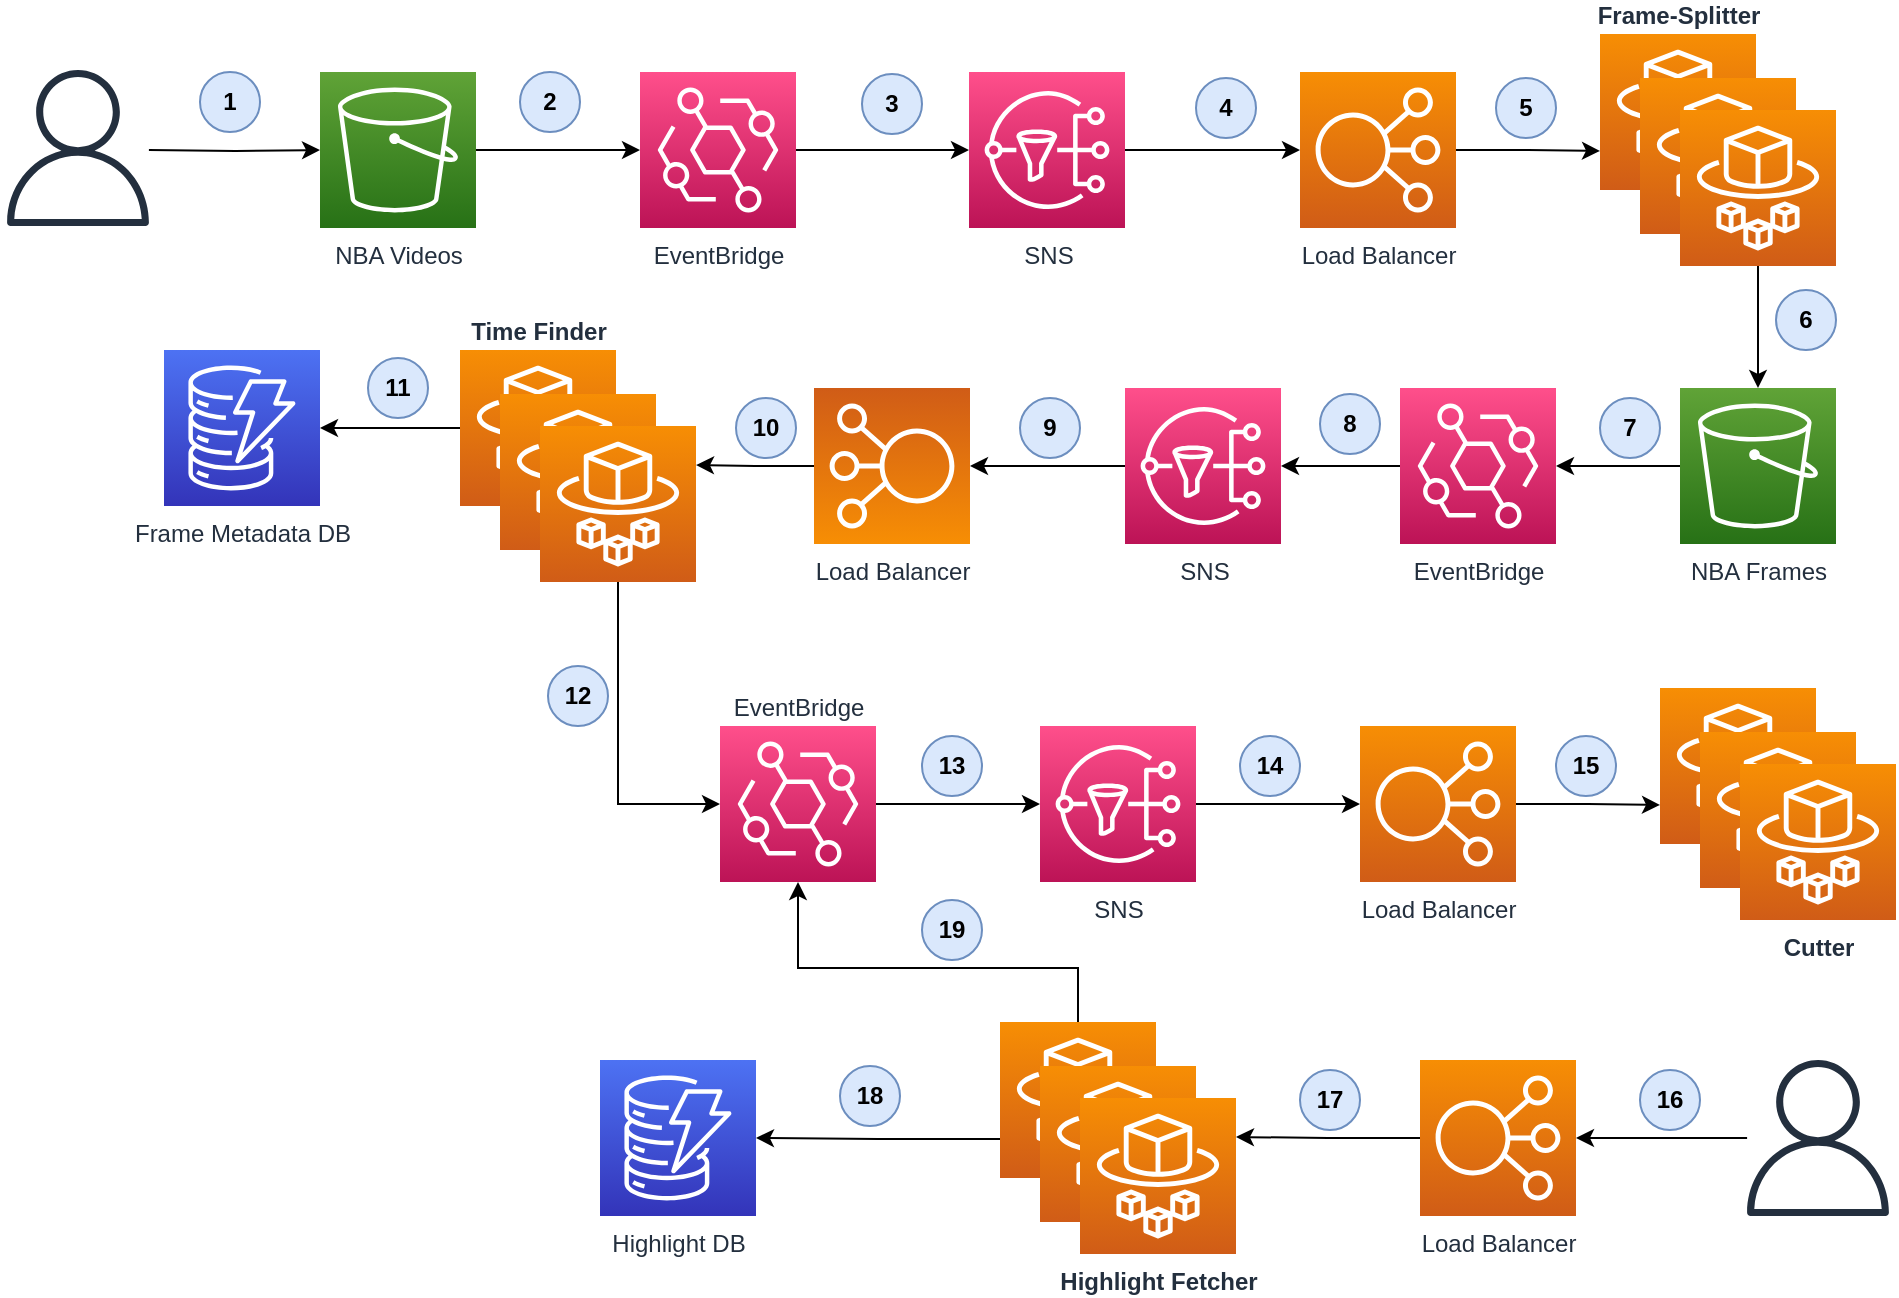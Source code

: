 <mxfile version="15.4.0" type="device"><diagram id="Ht1M8jgEwFfnCIfOTk4-" name="Page-1"><mxGraphModel dx="1086" dy="806" grid="1" gridSize="10" guides="1" tooltips="1" connect="1" arrows="1" fold="1" page="1" pageScale="1" pageWidth="1169" pageHeight="827" math="0" shadow="0"><root><mxCell id="0"/><mxCell id="1" parent="0"/><mxCell id="QrHGfayIJ2Q1uQ4Zjv9M-25" style="edgeStyle=orthogonalEdgeStyle;rounded=0;orthogonalLoop=1;jettySize=auto;html=1;" edge="1" parent="1" target="QrHGfayIJ2Q1uQ4Zjv9M-3"><mxGeometry relative="1" as="geometry"><mxPoint x="174.455" y="391" as="sourcePoint"/></mxGeometry></mxCell><mxCell id="QrHGfayIJ2Q1uQ4Zjv9M-2" value="" style="sketch=0;outlineConnect=0;fontColor=#232F3E;gradientColor=none;fillColor=#232F3E;strokeColor=none;dashed=0;verticalLabelPosition=bottom;verticalAlign=top;align=center;html=1;fontSize=12;fontStyle=0;aspect=fixed;pointerEvents=1;shape=mxgraph.aws4.user;" vertex="1" parent="1"><mxGeometry x="100" y="351" width="78" height="78" as="geometry"/></mxCell><mxCell id="QrHGfayIJ2Q1uQ4Zjv9M-26" style="edgeStyle=orthogonalEdgeStyle;rounded=0;orthogonalLoop=1;jettySize=auto;html=1;" edge="1" parent="1" source="QrHGfayIJ2Q1uQ4Zjv9M-3" target="QrHGfayIJ2Q1uQ4Zjv9M-4"><mxGeometry relative="1" as="geometry"/></mxCell><mxCell id="QrHGfayIJ2Q1uQ4Zjv9M-3" value="NBA Videos" style="sketch=0;points=[[0,0,0],[0.25,0,0],[0.5,0,0],[0.75,0,0],[1,0,0],[0,1,0],[0.25,1,0],[0.5,1,0],[0.75,1,0],[1,1,0],[0,0.25,0],[0,0.5,0],[0,0.75,0],[1,0.25,0],[1,0.5,0],[1,0.75,0]];outlineConnect=0;fontColor=#232F3E;gradientColor=#60A337;gradientDirection=north;fillColor=#277116;strokeColor=#ffffff;dashed=0;verticalLabelPosition=bottom;verticalAlign=top;align=center;html=1;fontSize=12;fontStyle=0;aspect=fixed;shape=mxgraph.aws4.resourceIcon;resIcon=mxgraph.aws4.s3;" vertex="1" parent="1"><mxGeometry x="260" y="352" width="78" height="78" as="geometry"/></mxCell><mxCell id="QrHGfayIJ2Q1uQ4Zjv9M-27" value="" style="edgeStyle=orthogonalEdgeStyle;rounded=0;orthogonalLoop=1;jettySize=auto;html=1;" edge="1" parent="1" source="QrHGfayIJ2Q1uQ4Zjv9M-4" target="QrHGfayIJ2Q1uQ4Zjv9M-5"><mxGeometry relative="1" as="geometry"/></mxCell><mxCell id="QrHGfayIJ2Q1uQ4Zjv9M-4" value="EventBridge" style="sketch=0;points=[[0,0,0],[0.25,0,0],[0.5,0,0],[0.75,0,0],[1,0,0],[0,1,0],[0.25,1,0],[0.5,1,0],[0.75,1,0],[1,1,0],[0,0.25,0],[0,0.5,0],[0,0.75,0],[1,0.25,0],[1,0.5,0],[1,0.75,0]];outlineConnect=0;fontColor=#232F3E;gradientColor=#FF4F8B;gradientDirection=north;fillColor=#BC1356;strokeColor=#ffffff;dashed=0;verticalLabelPosition=bottom;verticalAlign=top;align=center;html=1;fontSize=12;fontStyle=0;aspect=fixed;shape=mxgraph.aws4.resourceIcon;resIcon=mxgraph.aws4.eventbridge;" vertex="1" parent="1"><mxGeometry x="420" y="352" width="78" height="78" as="geometry"/></mxCell><mxCell id="QrHGfayIJ2Q1uQ4Zjv9M-28" style="edgeStyle=orthogonalEdgeStyle;rounded=0;orthogonalLoop=1;jettySize=auto;html=1;" edge="1" parent="1" source="QrHGfayIJ2Q1uQ4Zjv9M-5" target="QrHGfayIJ2Q1uQ4Zjv9M-12"><mxGeometry relative="1" as="geometry"/></mxCell><mxCell id="QrHGfayIJ2Q1uQ4Zjv9M-5" value="SNS" style="sketch=0;points=[[0,0,0],[0.25,0,0],[0.5,0,0],[0.75,0,0],[1,0,0],[0,1,0],[0.25,1,0],[0.5,1,0],[0.75,1,0],[1,1,0],[0,0.25,0],[0,0.5,0],[0,0.75,0],[1,0.25,0],[1,0.5,0],[1,0.75,0]];outlineConnect=0;fontColor=#232F3E;gradientColor=#FF4F8B;gradientDirection=north;fillColor=#BC1356;strokeColor=#ffffff;dashed=0;verticalLabelPosition=bottom;verticalAlign=top;align=center;html=1;fontSize=12;fontStyle=0;aspect=fixed;shape=mxgraph.aws4.resourceIcon;resIcon=mxgraph.aws4.sns;labelPosition=center;" vertex="1" parent="1"><mxGeometry x="584.5" y="352" width="78" height="78" as="geometry"/></mxCell><mxCell id="QrHGfayIJ2Q1uQ4Zjv9M-6" value="&lt;b&gt;Frame-Splitter&lt;/b&gt;" style="sketch=0;points=[[0,0,0],[0.25,0,0],[0.5,0,0],[0.75,0,0],[1,0,0],[0,1,0],[0.25,1,0],[0.5,1,0],[0.75,1,0],[1,1,0],[0,0.25,0],[0,0.5,0],[0,0.75,0],[1,0.25,0],[1,0.5,0],[1,0.75,0]];outlineConnect=0;fontColor=#232F3E;gradientColor=#F78E04;gradientDirection=north;fillColor=#D05C17;strokeColor=#ffffff;dashed=0;verticalLabelPosition=top;verticalAlign=bottom;align=center;html=1;fontSize=12;fontStyle=0;aspect=fixed;shape=mxgraph.aws4.resourceIcon;resIcon=mxgraph.aws4.fargate;labelPosition=center;" vertex="1" parent="1"><mxGeometry x="900" y="333" width="78" height="78" as="geometry"/></mxCell><mxCell id="QrHGfayIJ2Q1uQ4Zjv9M-7" value="" style="sketch=0;points=[[0,0,0],[0.25,0,0],[0.5,0,0],[0.75,0,0],[1,0,0],[0,1,0],[0.25,1,0],[0.5,1,0],[0.75,1,0],[1,1,0],[0,0.25,0],[0,0.5,0],[0,0.75,0],[1,0.25,0],[1,0.5,0],[1,0.75,0]];outlineConnect=0;fontColor=#232F3E;gradientColor=#F78E04;gradientDirection=north;fillColor=#D05C17;strokeColor=#ffffff;dashed=0;verticalLabelPosition=bottom;verticalAlign=top;align=center;html=1;fontSize=12;fontStyle=0;aspect=fixed;shape=mxgraph.aws4.resourceIcon;resIcon=mxgraph.aws4.fargate;" vertex="1" parent="1"><mxGeometry x="920" y="355" width="78" height="78" as="geometry"/></mxCell><mxCell id="QrHGfayIJ2Q1uQ4Zjv9M-15" style="edgeStyle=orthogonalEdgeStyle;rounded=0;orthogonalLoop=1;jettySize=auto;html=1;" edge="1" parent="1" source="QrHGfayIJ2Q1uQ4Zjv9M-8" target="QrHGfayIJ2Q1uQ4Zjv9M-14"><mxGeometry relative="1" as="geometry"/></mxCell><mxCell id="QrHGfayIJ2Q1uQ4Zjv9M-8" value="" style="sketch=0;points=[[0,0,0],[0.25,0,0],[0.5,0,0],[0.75,0,0],[1,0,0],[0,1,0],[0.25,1,0],[0.5,1,0],[0.75,1,0],[1,1,0],[0,0.25,0],[0,0.5,0],[0,0.75,0],[1,0.25,0],[1,0.5,0],[1,0.75,0]];outlineConnect=0;fontColor=#232F3E;gradientColor=#F78E04;gradientDirection=north;fillColor=#D05C17;strokeColor=#ffffff;dashed=0;verticalLabelPosition=bottom;verticalAlign=top;align=center;html=1;fontSize=12;fontStyle=0;aspect=fixed;shape=mxgraph.aws4.resourceIcon;resIcon=mxgraph.aws4.fargate;" vertex="1" parent="1"><mxGeometry x="940" y="371" width="78" height="78" as="geometry"/></mxCell><mxCell id="QrHGfayIJ2Q1uQ4Zjv9M-13" style="edgeStyle=orthogonalEdgeStyle;rounded=0;orthogonalLoop=1;jettySize=auto;html=1;entryX=0;entryY=0.75;entryDx=0;entryDy=0;entryPerimeter=0;" edge="1" parent="1" source="QrHGfayIJ2Q1uQ4Zjv9M-12" target="QrHGfayIJ2Q1uQ4Zjv9M-6"><mxGeometry relative="1" as="geometry"/></mxCell><mxCell id="QrHGfayIJ2Q1uQ4Zjv9M-12" value="Load Balancer" style="sketch=0;points=[[0,0,0],[0.25,0,0],[0.5,0,0],[0.75,0,0],[1,0,0],[0,1,0],[0.25,1,0],[0.5,1,0],[0.75,1,0],[1,1,0],[0,0.25,0],[0,0.5,0],[0,0.75,0],[1,0.25,0],[1,0.5,0],[1,0.75,0]];outlineConnect=0;fontColor=#232F3E;gradientColor=#F78E04;gradientDirection=north;fillColor=#D05C17;strokeColor=#ffffff;dashed=0;verticalLabelPosition=bottom;verticalAlign=top;align=center;html=1;fontSize=12;fontStyle=0;aspect=fixed;shape=mxgraph.aws4.resourceIcon;resIcon=mxgraph.aws4.elastic_load_balancing;" vertex="1" parent="1"><mxGeometry x="750" y="352" width="78" height="78" as="geometry"/></mxCell><mxCell id="QrHGfayIJ2Q1uQ4Zjv9M-31" style="edgeStyle=orthogonalEdgeStyle;rounded=0;orthogonalLoop=1;jettySize=auto;html=1;" edge="1" parent="1" source="QrHGfayIJ2Q1uQ4Zjv9M-14" target="QrHGfayIJ2Q1uQ4Zjv9M-16"><mxGeometry relative="1" as="geometry"/></mxCell><mxCell id="QrHGfayIJ2Q1uQ4Zjv9M-14" value="NBA Frames" style="sketch=0;points=[[0,0,0],[0.25,0,0],[0.5,0,0],[0.75,0,0],[1,0,0],[0,1,0],[0.25,1,0],[0.5,1,0],[0.75,1,0],[1,1,0],[0,0.25,0],[0,0.5,0],[0,0.75,0],[1,0.25,0],[1,0.5,0],[1,0.75,0]];outlineConnect=0;fontColor=#232F3E;gradientColor=#60A337;gradientDirection=north;fillColor=#277116;strokeColor=#ffffff;dashed=0;verticalLabelPosition=bottom;verticalAlign=top;align=center;html=1;fontSize=12;fontStyle=0;aspect=fixed;shape=mxgraph.aws4.resourceIcon;resIcon=mxgraph.aws4.s3;" vertex="1" parent="1"><mxGeometry x="940" y="510" width="78" height="78" as="geometry"/></mxCell><mxCell id="QrHGfayIJ2Q1uQ4Zjv9M-32" style="edgeStyle=orthogonalEdgeStyle;rounded=0;orthogonalLoop=1;jettySize=auto;html=1;entryX=1;entryY=0.5;entryDx=0;entryDy=0;entryPerimeter=0;" edge="1" parent="1" source="QrHGfayIJ2Q1uQ4Zjv9M-16" target="QrHGfayIJ2Q1uQ4Zjv9M-17"><mxGeometry relative="1" as="geometry"/></mxCell><mxCell id="QrHGfayIJ2Q1uQ4Zjv9M-16" value="EventBridge" style="sketch=0;points=[[0,0,0],[0.25,0,0],[0.5,0,0],[0.75,0,0],[1,0,0],[0,1,0],[0.25,1,0],[0.5,1,0],[0.75,1,0],[1,1,0],[0,0.25,0],[0,0.5,0],[0,0.75,0],[1,0.25,0],[1,0.5,0],[1,0.75,0]];outlineConnect=0;fontColor=#232F3E;gradientColor=#FF4F8B;gradientDirection=north;fillColor=#BC1356;strokeColor=#ffffff;dashed=0;verticalLabelPosition=bottom;verticalAlign=top;align=center;html=1;fontSize=12;fontStyle=0;aspect=fixed;shape=mxgraph.aws4.resourceIcon;resIcon=mxgraph.aws4.eventbridge;" vertex="1" parent="1"><mxGeometry x="800" y="510" width="78" height="78" as="geometry"/></mxCell><mxCell id="QrHGfayIJ2Q1uQ4Zjv9M-33" style="edgeStyle=orthogonalEdgeStyle;rounded=0;orthogonalLoop=1;jettySize=auto;html=1;" edge="1" parent="1" source="QrHGfayIJ2Q1uQ4Zjv9M-17" target="QrHGfayIJ2Q1uQ4Zjv9M-18"><mxGeometry relative="1" as="geometry"/></mxCell><mxCell id="QrHGfayIJ2Q1uQ4Zjv9M-17" value="SNS" style="sketch=0;points=[[0,0,0],[0.25,0,0],[0.5,0,0],[0.75,0,0],[1,0,0],[0,1,0],[0.25,1,0],[0.5,1,0],[0.75,1,0],[1,1,0],[0,0.25,0],[0,0.5,0],[0,0.75,0],[1,0.25,0],[1,0.5,0],[1,0.75,0]];outlineConnect=0;fontColor=#232F3E;gradientColor=#FF4F8B;gradientDirection=north;fillColor=#BC1356;strokeColor=#ffffff;dashed=0;verticalLabelPosition=bottom;verticalAlign=top;align=center;html=1;fontSize=12;fontStyle=0;aspect=fixed;shape=mxgraph.aws4.resourceIcon;resIcon=mxgraph.aws4.sns;labelPosition=center;" vertex="1" parent="1"><mxGeometry x="662.5" y="510" width="78" height="78" as="geometry"/></mxCell><mxCell id="QrHGfayIJ2Q1uQ4Zjv9M-24" style="edgeStyle=orthogonalEdgeStyle;rounded=0;orthogonalLoop=1;jettySize=auto;html=1;entryX=1;entryY=0.25;entryDx=0;entryDy=0;entryPerimeter=0;" edge="1" parent="1" source="QrHGfayIJ2Q1uQ4Zjv9M-18" target="QrHGfayIJ2Q1uQ4Zjv9M-23"><mxGeometry relative="1" as="geometry"/></mxCell><mxCell id="QrHGfayIJ2Q1uQ4Zjv9M-18" value="Load Balancer" style="sketch=0;points=[[0,0,0],[0.25,0,0],[0.5,0,0],[0.75,0,0],[1,0,0],[0,1,0],[0.25,1,0],[0.5,1,0],[0.75,1,0],[1,1,0],[0,0.25,0],[0,0.5,0],[0,0.75,0],[1,0.25,0],[1,0.5,0],[1,0.75,0]];outlineConnect=0;fontColor=#232F3E;gradientColor=#F78E04;gradientDirection=north;fillColor=#D05C17;strokeColor=#ffffff;dashed=0;verticalLabelPosition=bottom;verticalAlign=top;align=center;html=1;fontSize=12;fontStyle=0;aspect=fixed;shape=mxgraph.aws4.resourceIcon;resIcon=mxgraph.aws4.elastic_load_balancing;direction=west;" vertex="1" parent="1"><mxGeometry x="507" y="510" width="78" height="78" as="geometry"/></mxCell><mxCell id="QrHGfayIJ2Q1uQ4Zjv9M-30" style="edgeStyle=orthogonalEdgeStyle;rounded=0;orthogonalLoop=1;jettySize=auto;html=1;entryX=1;entryY=0.5;entryDx=0;entryDy=0;entryPerimeter=0;" edge="1" parent="1" source="QrHGfayIJ2Q1uQ4Zjv9M-21" target="QrHGfayIJ2Q1uQ4Zjv9M-29"><mxGeometry relative="1" as="geometry"/></mxCell><mxCell id="QrHGfayIJ2Q1uQ4Zjv9M-21" value="&lt;b&gt;Time Finder&lt;/b&gt;" style="sketch=0;points=[[0,0,0],[0.25,0,0],[0.5,0,0],[0.75,0,0],[1,0,0],[0,1,0],[0.25,1,0],[0.5,1,0],[0.75,1,0],[1,1,0],[0,0.25,0],[0,0.5,0],[0,0.75,0],[1,0.25,0],[1,0.5,0],[1,0.75,0]];outlineConnect=0;fontColor=#232F3E;gradientColor=#F78E04;gradientDirection=north;fillColor=#D05C17;strokeColor=#ffffff;dashed=0;verticalLabelPosition=top;verticalAlign=bottom;align=center;html=1;fontSize=12;fontStyle=0;aspect=fixed;shape=mxgraph.aws4.resourceIcon;resIcon=mxgraph.aws4.fargate;labelPosition=center;" vertex="1" parent="1"><mxGeometry x="330" y="491" width="78" height="78" as="geometry"/></mxCell><mxCell id="QrHGfayIJ2Q1uQ4Zjv9M-22" value="" style="sketch=0;points=[[0,0,0],[0.25,0,0],[0.5,0,0],[0.75,0,0],[1,0,0],[0,1,0],[0.25,1,0],[0.5,1,0],[0.75,1,0],[1,1,0],[0,0.25,0],[0,0.5,0],[0,0.75,0],[1,0.25,0],[1,0.5,0],[1,0.75,0]];outlineConnect=0;fontColor=#232F3E;gradientColor=#F78E04;gradientDirection=north;fillColor=#D05C17;strokeColor=#ffffff;dashed=0;verticalLabelPosition=bottom;verticalAlign=top;align=center;html=1;fontSize=12;fontStyle=0;aspect=fixed;shape=mxgraph.aws4.resourceIcon;resIcon=mxgraph.aws4.fargate;" vertex="1" parent="1"><mxGeometry x="350" y="513" width="78" height="78" as="geometry"/></mxCell><mxCell id="QrHGfayIJ2Q1uQ4Zjv9M-54" style="edgeStyle=orthogonalEdgeStyle;rounded=0;orthogonalLoop=1;jettySize=auto;html=1;entryX=0;entryY=0.5;entryDx=0;entryDy=0;entryPerimeter=0;exitX=0.5;exitY=1;exitDx=0;exitDy=0;exitPerimeter=0;" edge="1" parent="1" source="QrHGfayIJ2Q1uQ4Zjv9M-23" target="QrHGfayIJ2Q1uQ4Zjv9M-43"><mxGeometry relative="1" as="geometry"/></mxCell><mxCell id="QrHGfayIJ2Q1uQ4Zjv9M-23" value="" style="sketch=0;points=[[0,0,0],[0.25,0,0],[0.5,0,0],[0.75,0,0],[1,0,0],[0,1,0],[0.25,1,0],[0.5,1,0],[0.75,1,0],[1,1,0],[0,0.25,0],[0,0.5,0],[0,0.75,0],[1,0.25,0],[1,0.5,0],[1,0.75,0]];outlineConnect=0;fontColor=#232F3E;gradientColor=#F78E04;gradientDirection=north;fillColor=#D05C17;strokeColor=#ffffff;dashed=0;verticalLabelPosition=bottom;verticalAlign=top;align=center;html=1;fontSize=12;fontStyle=0;aspect=fixed;shape=mxgraph.aws4.resourceIcon;resIcon=mxgraph.aws4.fargate;" vertex="1" parent="1"><mxGeometry x="370" y="529" width="78" height="78" as="geometry"/></mxCell><mxCell id="QrHGfayIJ2Q1uQ4Zjv9M-29" value="Frame Metadata DB" style="sketch=0;points=[[0,0,0],[0.25,0,0],[0.5,0,0],[0.75,0,0],[1,0,0],[0,1,0],[0.25,1,0],[0.5,1,0],[0.75,1,0],[1,1,0],[0,0.25,0],[0,0.5,0],[0,0.75,0],[1,0.25,0],[1,0.5,0],[1,0.75,0]];outlineConnect=0;fontColor=#232F3E;gradientColor=#4D72F3;gradientDirection=north;fillColor=#3334B9;strokeColor=#ffffff;dashed=0;verticalLabelPosition=bottom;verticalAlign=top;align=center;html=1;fontSize=12;fontStyle=0;aspect=fixed;shape=mxgraph.aws4.resourceIcon;resIcon=mxgraph.aws4.dynamodb;" vertex="1" parent="1"><mxGeometry x="182" y="491" width="78" height="78" as="geometry"/></mxCell><mxCell id="QrHGfayIJ2Q1uQ4Zjv9M-55" style="edgeStyle=orthogonalEdgeStyle;rounded=0;orthogonalLoop=1;jettySize=auto;html=1;" edge="1" parent="1" source="QrHGfayIJ2Q1uQ4Zjv9M-34" target="QrHGfayIJ2Q1uQ4Zjv9M-43"><mxGeometry relative="1" as="geometry"><Array as="points"><mxPoint x="639" y="800"/><mxPoint x="499" y="800"/></Array></mxGeometry></mxCell><mxCell id="QrHGfayIJ2Q1uQ4Zjv9M-34" value="" style="sketch=0;points=[[0,0,0],[0.25,0,0],[0.5,0,0],[0.75,0,0],[1,0,0],[0,1,0],[0.25,1,0],[0.5,1,0],[0.75,1,0],[1,1,0],[0,0.25,0],[0,0.5,0],[0,0.75,0],[1,0.25,0],[1,0.5,0],[1,0.75,0]];outlineConnect=0;fontColor=#232F3E;gradientColor=#F78E04;gradientDirection=north;fillColor=#D05C17;strokeColor=#ffffff;dashed=0;verticalLabelPosition=top;verticalAlign=bottom;align=center;html=1;fontSize=12;fontStyle=0;aspect=fixed;shape=mxgraph.aws4.resourceIcon;resIcon=mxgraph.aws4.fargate;labelPosition=center;" vertex="1" parent="1"><mxGeometry x="600" y="827" width="78" height="78" as="geometry"/></mxCell><mxCell id="QrHGfayIJ2Q1uQ4Zjv9M-35" value="" style="sketch=0;points=[[0,0,0],[0.25,0,0],[0.5,0,0],[0.75,0,0],[1,0,0],[0,1,0],[0.25,1,0],[0.5,1,0],[0.75,1,0],[1,1,0],[0,0.25,0],[0,0.5,0],[0,0.75,0],[1,0.25,0],[1,0.5,0],[1,0.75,0]];outlineConnect=0;fontColor=#232F3E;gradientColor=#F78E04;gradientDirection=north;fillColor=#D05C17;strokeColor=#ffffff;dashed=0;verticalLabelPosition=bottom;verticalAlign=top;align=center;html=1;fontSize=12;fontStyle=0;aspect=fixed;shape=mxgraph.aws4.resourceIcon;resIcon=mxgraph.aws4.fargate;" vertex="1" parent="1"><mxGeometry x="620" y="849" width="78" height="78" as="geometry"/></mxCell><mxCell id="QrHGfayIJ2Q1uQ4Zjv9M-42" style="edgeStyle=orthogonalEdgeStyle;rounded=0;orthogonalLoop=1;jettySize=auto;html=1;exitX=0;exitY=0.75;exitDx=0;exitDy=0;exitPerimeter=0;" edge="1" parent="1" source="QrHGfayIJ2Q1uQ4Zjv9M-34" target="QrHGfayIJ2Q1uQ4Zjv9M-41"><mxGeometry relative="1" as="geometry"/></mxCell><mxCell id="QrHGfayIJ2Q1uQ4Zjv9M-36" value="&lt;b&gt;Highlight Fetcher&lt;/b&gt;" style="sketch=0;points=[[0,0,0],[0.25,0,0],[0.5,0,0],[0.75,0,0],[1,0,0],[0,1,0],[0.25,1,0],[0.5,1,0],[0.75,1,0],[1,1,0],[0,0.25,0],[0,0.5,0],[0,0.75,0],[1,0.25,0],[1,0.5,0],[1,0.75,0]];outlineConnect=0;fontColor=#232F3E;gradientColor=#F78E04;gradientDirection=north;fillColor=#D05C17;strokeColor=#ffffff;dashed=0;verticalLabelPosition=bottom;verticalAlign=top;align=center;html=1;fontSize=12;fontStyle=0;aspect=fixed;shape=mxgraph.aws4.resourceIcon;resIcon=mxgraph.aws4.fargate;" vertex="1" parent="1"><mxGeometry x="640" y="865" width="78" height="78" as="geometry"/></mxCell><mxCell id="QrHGfayIJ2Q1uQ4Zjv9M-37" style="edgeStyle=orthogonalEdgeStyle;rounded=0;orthogonalLoop=1;jettySize=auto;html=1;entryX=1;entryY=0.25;entryDx=0;entryDy=0;entryPerimeter=0;" edge="1" parent="1" source="QrHGfayIJ2Q1uQ4Zjv9M-38" target="QrHGfayIJ2Q1uQ4Zjv9M-36"><mxGeometry relative="1" as="geometry"/></mxCell><mxCell id="QrHGfayIJ2Q1uQ4Zjv9M-38" value="Load Balancer" style="sketch=0;points=[[0,0,0],[0.25,0,0],[0.5,0,0],[0.75,0,0],[1,0,0],[0,1,0],[0.25,1,0],[0.5,1,0],[0.75,1,0],[1,1,0],[0,0.25,0],[0,0.5,0],[0,0.75,0],[1,0.25,0],[1,0.5,0],[1,0.75,0]];outlineConnect=0;fontColor=#232F3E;gradientColor=#F78E04;gradientDirection=north;fillColor=#D05C17;strokeColor=#ffffff;dashed=0;verticalLabelPosition=bottom;verticalAlign=top;align=center;html=1;fontSize=12;fontStyle=0;aspect=fixed;shape=mxgraph.aws4.resourceIcon;resIcon=mxgraph.aws4.elastic_load_balancing;" vertex="1" parent="1"><mxGeometry x="810" y="846" width="78" height="78" as="geometry"/></mxCell><mxCell id="QrHGfayIJ2Q1uQ4Zjv9M-40" style="edgeStyle=orthogonalEdgeStyle;rounded=0;orthogonalLoop=1;jettySize=auto;html=1;" edge="1" parent="1" source="QrHGfayIJ2Q1uQ4Zjv9M-39" target="QrHGfayIJ2Q1uQ4Zjv9M-38"><mxGeometry relative="1" as="geometry"/></mxCell><mxCell id="QrHGfayIJ2Q1uQ4Zjv9M-39" value="" style="sketch=0;outlineConnect=0;fontColor=#232F3E;gradientColor=none;fillColor=#232F3E;strokeColor=none;dashed=0;verticalLabelPosition=bottom;verticalAlign=top;align=center;html=1;fontSize=12;fontStyle=0;aspect=fixed;pointerEvents=1;shape=mxgraph.aws4.user;" vertex="1" parent="1"><mxGeometry x="970" y="846" width="78" height="78" as="geometry"/></mxCell><mxCell id="QrHGfayIJ2Q1uQ4Zjv9M-41" value="Highlight DB" style="sketch=0;points=[[0,0,0],[0.25,0,0],[0.5,0,0],[0.75,0,0],[1,0,0],[0,1,0],[0.25,1,0],[0.5,1,0],[0.75,1,0],[1,1,0],[0,0.25,0],[0,0.5,0],[0,0.75,0],[1,0.25,0],[1,0.5,0],[1,0.75,0]];outlineConnect=0;fontColor=#232F3E;gradientColor=#4D72F3;gradientDirection=north;fillColor=#3334B9;strokeColor=#ffffff;dashed=0;verticalLabelPosition=bottom;verticalAlign=top;align=center;html=1;fontSize=12;fontStyle=0;aspect=fixed;shape=mxgraph.aws4.resourceIcon;resIcon=mxgraph.aws4.dynamodb;" vertex="1" parent="1"><mxGeometry x="400" y="846" width="78" height="78" as="geometry"/></mxCell><mxCell id="QrHGfayIJ2Q1uQ4Zjv9M-46" style="edgeStyle=orthogonalEdgeStyle;rounded=0;orthogonalLoop=1;jettySize=auto;html=1;" edge="1" parent="1" source="QrHGfayIJ2Q1uQ4Zjv9M-43" target="QrHGfayIJ2Q1uQ4Zjv9M-44"><mxGeometry relative="1" as="geometry"/></mxCell><mxCell id="QrHGfayIJ2Q1uQ4Zjv9M-43" value="EventBridge" style="sketch=0;points=[[0,0,0],[0.25,0,0],[0.5,0,0],[0.75,0,0],[1,0,0],[0,1,0],[0.25,1,0],[0.5,1,0],[0.75,1,0],[1,1,0],[0,0.25,0],[0,0.5,0],[0,0.75,0],[1,0.25,0],[1,0.5,0],[1,0.75,0]];outlineConnect=0;fontColor=#232F3E;gradientColor=#FF4F8B;gradientDirection=north;fillColor=#BC1356;strokeColor=#ffffff;dashed=0;verticalLabelPosition=top;verticalAlign=bottom;align=center;html=1;fontSize=12;fontStyle=0;aspect=fixed;shape=mxgraph.aws4.resourceIcon;resIcon=mxgraph.aws4.eventbridge;labelPosition=center;" vertex="1" parent="1"><mxGeometry x="460" y="679" width="78" height="78" as="geometry"/></mxCell><mxCell id="QrHGfayIJ2Q1uQ4Zjv9M-52" style="edgeStyle=orthogonalEdgeStyle;rounded=0;orthogonalLoop=1;jettySize=auto;html=1;entryX=0;entryY=0.5;entryDx=0;entryDy=0;entryPerimeter=0;" edge="1" parent="1" source="QrHGfayIJ2Q1uQ4Zjv9M-44" target="QrHGfayIJ2Q1uQ4Zjv9M-51"><mxGeometry relative="1" as="geometry"/></mxCell><mxCell id="QrHGfayIJ2Q1uQ4Zjv9M-44" value="SNS" style="sketch=0;points=[[0,0,0],[0.25,0,0],[0.5,0,0],[0.75,0,0],[1,0,0],[0,1,0],[0.25,1,0],[0.5,1,0],[0.75,1,0],[1,1,0],[0,0.25,0],[0,0.5,0],[0,0.75,0],[1,0.25,0],[1,0.5,0],[1,0.75,0]];outlineConnect=0;fontColor=#232F3E;gradientColor=#FF4F8B;gradientDirection=north;fillColor=#BC1356;strokeColor=#ffffff;dashed=0;verticalLabelPosition=bottom;verticalAlign=top;align=center;html=1;fontSize=12;fontStyle=0;aspect=fixed;shape=mxgraph.aws4.resourceIcon;resIcon=mxgraph.aws4.sns;labelPosition=center;" vertex="1" parent="1"><mxGeometry x="620" y="679" width="78" height="78" as="geometry"/></mxCell><mxCell id="QrHGfayIJ2Q1uQ4Zjv9M-47" value="" style="sketch=0;points=[[0,0,0],[0.25,0,0],[0.5,0,0],[0.75,0,0],[1,0,0],[0,1,0],[0.25,1,0],[0.5,1,0],[0.75,1,0],[1,1,0],[0,0.25,0],[0,0.5,0],[0,0.75,0],[1,0.25,0],[1,0.5,0],[1,0.75,0]];outlineConnect=0;fontColor=#232F3E;gradientColor=#F78E04;gradientDirection=north;fillColor=#D05C17;strokeColor=#ffffff;dashed=0;verticalLabelPosition=top;verticalAlign=bottom;align=center;html=1;fontSize=12;fontStyle=0;aspect=fixed;shape=mxgraph.aws4.resourceIcon;resIcon=mxgraph.aws4.fargate;labelPosition=center;" vertex="1" parent="1"><mxGeometry x="930" y="660" width="78" height="78" as="geometry"/></mxCell><mxCell id="QrHGfayIJ2Q1uQ4Zjv9M-48" value="" style="sketch=0;points=[[0,0,0],[0.25,0,0],[0.5,0,0],[0.75,0,0],[1,0,0],[0,1,0],[0.25,1,0],[0.5,1,0],[0.75,1,0],[1,1,0],[0,0.25,0],[0,0.5,0],[0,0.75,0],[1,0.25,0],[1,0.5,0],[1,0.75,0]];outlineConnect=0;fontColor=#232F3E;gradientColor=#F78E04;gradientDirection=north;fillColor=#D05C17;strokeColor=#ffffff;dashed=0;verticalLabelPosition=bottom;verticalAlign=top;align=center;html=1;fontSize=12;fontStyle=0;aspect=fixed;shape=mxgraph.aws4.resourceIcon;resIcon=mxgraph.aws4.fargate;" vertex="1" parent="1"><mxGeometry x="950" y="682" width="78" height="78" as="geometry"/></mxCell><mxCell id="QrHGfayIJ2Q1uQ4Zjv9M-49" value="&lt;b&gt;Cutter&lt;/b&gt;" style="sketch=0;points=[[0,0,0],[0.25,0,0],[0.5,0,0],[0.75,0,0],[1,0,0],[0,1,0],[0.25,1,0],[0.5,1,0],[0.75,1,0],[1,1,0],[0,0.25,0],[0,0.5,0],[0,0.75,0],[1,0.25,0],[1,0.5,0],[1,0.75,0]];outlineConnect=0;fontColor=#232F3E;gradientColor=#F78E04;gradientDirection=north;fillColor=#D05C17;strokeColor=#ffffff;dashed=0;verticalLabelPosition=bottom;verticalAlign=top;align=center;html=1;fontSize=12;fontStyle=0;aspect=fixed;shape=mxgraph.aws4.resourceIcon;resIcon=mxgraph.aws4.fargate;" vertex="1" parent="1"><mxGeometry x="970" y="698" width="78" height="78" as="geometry"/></mxCell><mxCell id="QrHGfayIJ2Q1uQ4Zjv9M-50" style="edgeStyle=orthogonalEdgeStyle;rounded=0;orthogonalLoop=1;jettySize=auto;html=1;entryX=0;entryY=0.75;entryDx=0;entryDy=0;entryPerimeter=0;" edge="1" parent="1" source="QrHGfayIJ2Q1uQ4Zjv9M-51" target="QrHGfayIJ2Q1uQ4Zjv9M-47"><mxGeometry relative="1" as="geometry"/></mxCell><mxCell id="QrHGfayIJ2Q1uQ4Zjv9M-51" value="Load Balancer" style="sketch=0;points=[[0,0,0],[0.25,0,0],[0.5,0,0],[0.75,0,0],[1,0,0],[0,1,0],[0.25,1,0],[0.5,1,0],[0.75,1,0],[1,1,0],[0,0.25,0],[0,0.5,0],[0,0.75,0],[1,0.25,0],[1,0.5,0],[1,0.75,0]];outlineConnect=0;fontColor=#232F3E;gradientColor=#F78E04;gradientDirection=north;fillColor=#D05C17;strokeColor=#ffffff;dashed=0;verticalLabelPosition=bottom;verticalAlign=top;align=center;html=1;fontSize=12;fontStyle=0;aspect=fixed;shape=mxgraph.aws4.resourceIcon;resIcon=mxgraph.aws4.elastic_load_balancing;" vertex="1" parent="1"><mxGeometry x="780" y="679" width="78" height="78" as="geometry"/></mxCell><mxCell id="QrHGfayIJ2Q1uQ4Zjv9M-56" value="&lt;b&gt;1&lt;/b&gt;" style="ellipse;whiteSpace=wrap;html=1;aspect=fixed;fillColor=#dae8fc;strokeColor=#6c8ebf;" vertex="1" parent="1"><mxGeometry x="200" y="352" width="30" height="30" as="geometry"/></mxCell><mxCell id="QrHGfayIJ2Q1uQ4Zjv9M-57" value="&lt;b&gt;2&lt;/b&gt;" style="ellipse;whiteSpace=wrap;html=1;aspect=fixed;fillColor=#dae8fc;strokeColor=#6c8ebf;" vertex="1" parent="1"><mxGeometry x="360" y="352" width="30" height="30" as="geometry"/></mxCell><mxCell id="QrHGfayIJ2Q1uQ4Zjv9M-58" value="&lt;b&gt;3&lt;/b&gt;" style="ellipse;whiteSpace=wrap;html=1;aspect=fixed;fillColor=#dae8fc;strokeColor=#6c8ebf;" vertex="1" parent="1"><mxGeometry x="531" y="353" width="30" height="30" as="geometry"/></mxCell><mxCell id="QrHGfayIJ2Q1uQ4Zjv9M-59" value="&lt;b&gt;4&lt;/b&gt;" style="ellipse;whiteSpace=wrap;html=1;aspect=fixed;fillColor=#dae8fc;strokeColor=#6c8ebf;" vertex="1" parent="1"><mxGeometry x="698" y="355" width="30" height="30" as="geometry"/></mxCell><mxCell id="QrHGfayIJ2Q1uQ4Zjv9M-60" value="&lt;b&gt;5&lt;/b&gt;" style="ellipse;whiteSpace=wrap;html=1;aspect=fixed;fillColor=#dae8fc;strokeColor=#6c8ebf;" vertex="1" parent="1"><mxGeometry x="848" y="355" width="30" height="30" as="geometry"/></mxCell><mxCell id="QrHGfayIJ2Q1uQ4Zjv9M-61" value="&lt;b&gt;6&lt;/b&gt;" style="ellipse;whiteSpace=wrap;html=1;aspect=fixed;fillColor=#dae8fc;strokeColor=#6c8ebf;" vertex="1" parent="1"><mxGeometry x="988" y="461" width="30" height="30" as="geometry"/></mxCell><mxCell id="QrHGfayIJ2Q1uQ4Zjv9M-62" value="&lt;b&gt;7&lt;/b&gt;" style="ellipse;whiteSpace=wrap;html=1;aspect=fixed;fillColor=#dae8fc;strokeColor=#6c8ebf;" vertex="1" parent="1"><mxGeometry x="900" y="515" width="30" height="30" as="geometry"/></mxCell><mxCell id="QrHGfayIJ2Q1uQ4Zjv9M-64" value="&lt;b&gt;8&lt;/b&gt;" style="ellipse;whiteSpace=wrap;html=1;aspect=fixed;fillColor=#dae8fc;strokeColor=#6c8ebf;" vertex="1" parent="1"><mxGeometry x="760" y="513" width="30" height="30" as="geometry"/></mxCell><mxCell id="QrHGfayIJ2Q1uQ4Zjv9M-65" value="&lt;b&gt;9&lt;/b&gt;" style="ellipse;whiteSpace=wrap;html=1;aspect=fixed;fillColor=#dae8fc;strokeColor=#6c8ebf;" vertex="1" parent="1"><mxGeometry x="610" y="515" width="30" height="30" as="geometry"/></mxCell><mxCell id="QrHGfayIJ2Q1uQ4Zjv9M-66" value="&lt;b&gt;10&lt;/b&gt;" style="ellipse;whiteSpace=wrap;html=1;aspect=fixed;fillColor=#dae8fc;strokeColor=#6c8ebf;" vertex="1" parent="1"><mxGeometry x="468" y="515" width="30" height="30" as="geometry"/></mxCell><mxCell id="QrHGfayIJ2Q1uQ4Zjv9M-67" value="&lt;b&gt;11&lt;/b&gt;" style="ellipse;whiteSpace=wrap;html=1;aspect=fixed;fillColor=#dae8fc;strokeColor=#6c8ebf;" vertex="1" parent="1"><mxGeometry x="284" y="495" width="30" height="30" as="geometry"/></mxCell><mxCell id="QrHGfayIJ2Q1uQ4Zjv9M-68" value="&lt;b&gt;12&lt;/b&gt;" style="ellipse;whiteSpace=wrap;html=1;aspect=fixed;fillColor=#dae8fc;strokeColor=#6c8ebf;" vertex="1" parent="1"><mxGeometry x="374" y="649" width="30" height="30" as="geometry"/></mxCell><mxCell id="QrHGfayIJ2Q1uQ4Zjv9M-69" value="&lt;b&gt;13&lt;/b&gt;" style="ellipse;whiteSpace=wrap;html=1;aspect=fixed;fillColor=#dae8fc;strokeColor=#6c8ebf;" vertex="1" parent="1"><mxGeometry x="561" y="684" width="30" height="30" as="geometry"/></mxCell><mxCell id="QrHGfayIJ2Q1uQ4Zjv9M-70" value="&lt;b&gt;14&lt;/b&gt;" style="ellipse;whiteSpace=wrap;html=1;aspect=fixed;fillColor=#dae8fc;strokeColor=#6c8ebf;" vertex="1" parent="1"><mxGeometry x="720" y="684" width="30" height="30" as="geometry"/></mxCell><mxCell id="QrHGfayIJ2Q1uQ4Zjv9M-72" value="&lt;b&gt;15&lt;/b&gt;" style="ellipse;whiteSpace=wrap;html=1;aspect=fixed;fillColor=#dae8fc;strokeColor=#6c8ebf;" vertex="1" parent="1"><mxGeometry x="878" y="684" width="30" height="30" as="geometry"/></mxCell><mxCell id="QrHGfayIJ2Q1uQ4Zjv9M-73" value="&lt;b&gt;16&lt;/b&gt;" style="ellipse;whiteSpace=wrap;html=1;aspect=fixed;fillColor=#dae8fc;strokeColor=#6c8ebf;" vertex="1" parent="1"><mxGeometry x="920" y="851" width="30" height="30" as="geometry"/></mxCell><mxCell id="QrHGfayIJ2Q1uQ4Zjv9M-74" value="&lt;b&gt;17&lt;/b&gt;" style="ellipse;whiteSpace=wrap;html=1;aspect=fixed;fillColor=#dae8fc;strokeColor=#6c8ebf;" vertex="1" parent="1"><mxGeometry x="750" y="851" width="30" height="30" as="geometry"/></mxCell><mxCell id="QrHGfayIJ2Q1uQ4Zjv9M-75" value="&lt;b&gt;18&lt;/b&gt;" style="ellipse;whiteSpace=wrap;html=1;aspect=fixed;fillColor=#dae8fc;strokeColor=#6c8ebf;" vertex="1" parent="1"><mxGeometry x="520" y="849" width="30" height="30" as="geometry"/></mxCell><mxCell id="QrHGfayIJ2Q1uQ4Zjv9M-76" value="&lt;b&gt;19&lt;/b&gt;" style="ellipse;whiteSpace=wrap;html=1;aspect=fixed;fillColor=#dae8fc;strokeColor=#6c8ebf;" vertex="1" parent="1"><mxGeometry x="561" y="766" width="30" height="30" as="geometry"/></mxCell></root></mxGraphModel></diagram></mxfile>